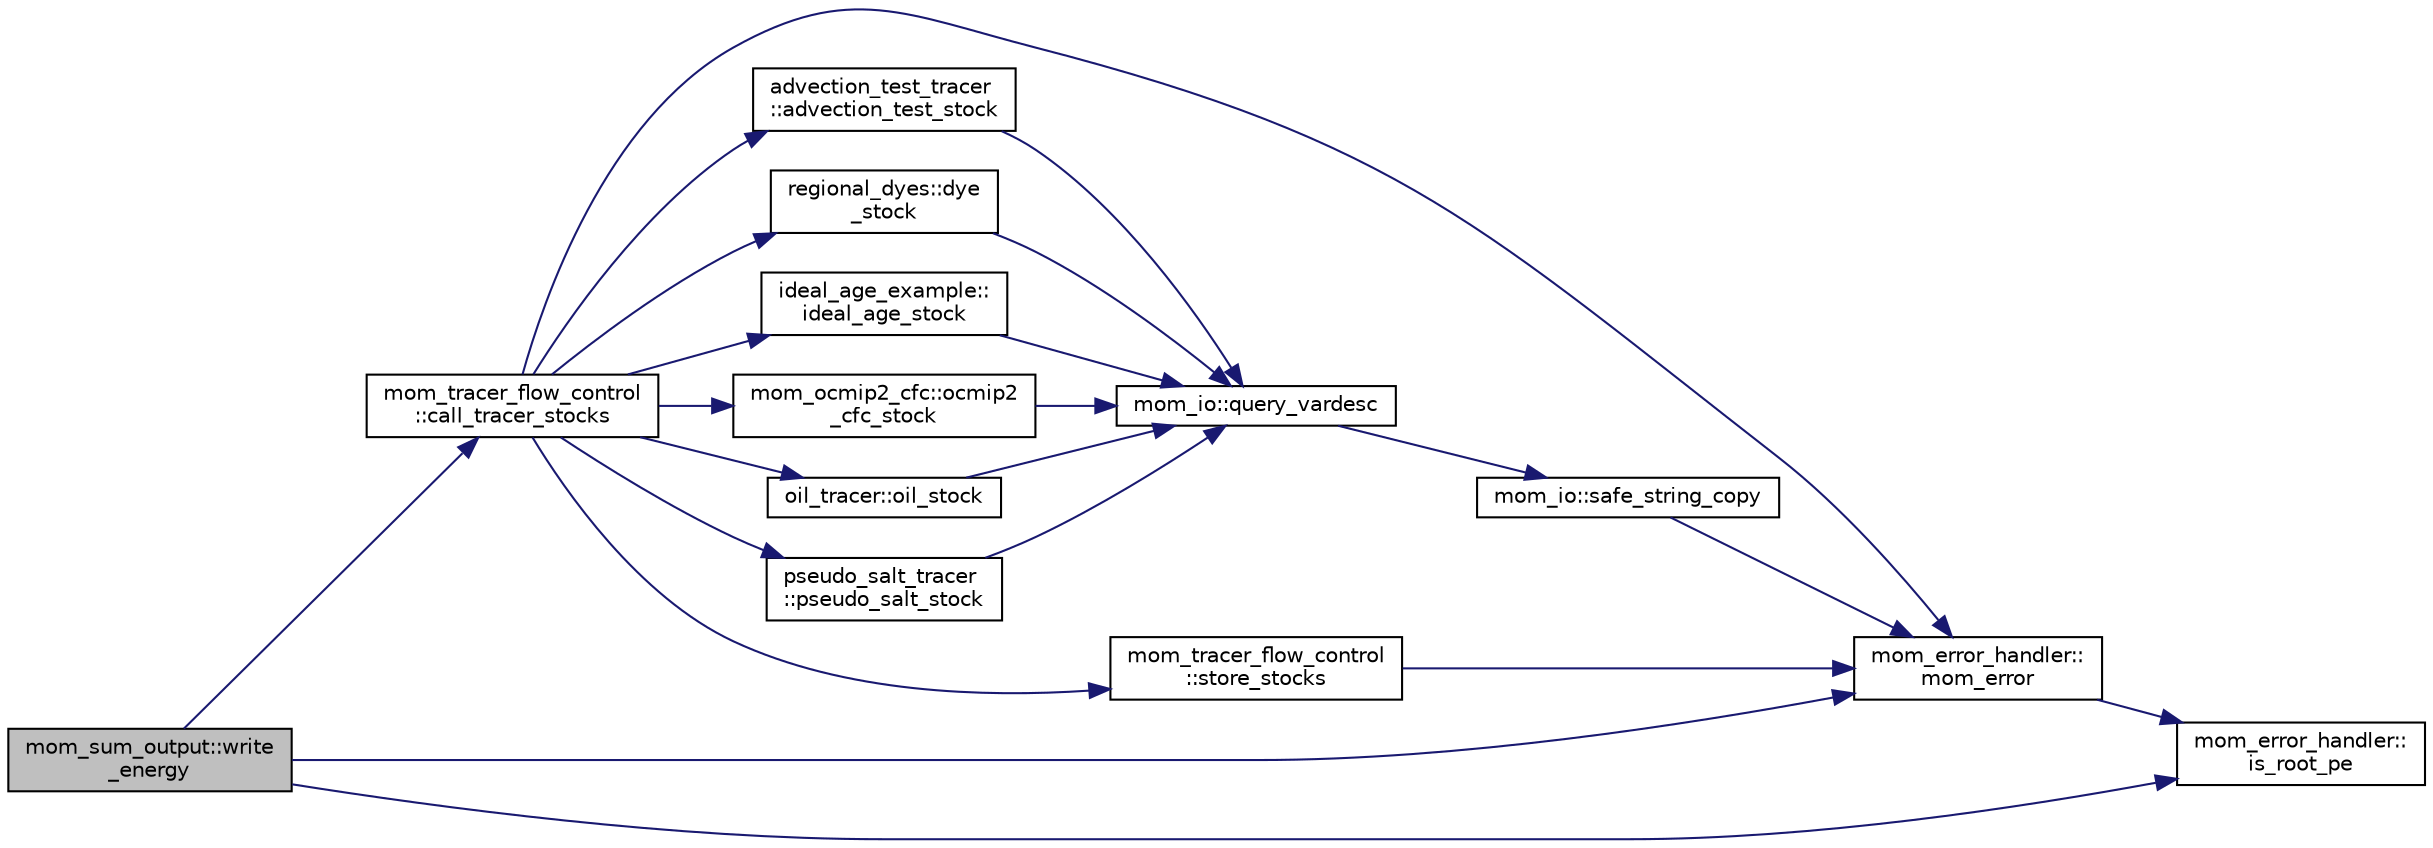 digraph "mom_sum_output::write_energy"
{
 // INTERACTIVE_SVG=YES
 // LATEX_PDF_SIZE
  edge [fontname="Helvetica",fontsize="10",labelfontname="Helvetica",labelfontsize="10"];
  node [fontname="Helvetica",fontsize="10",shape=record];
  rankdir="LR";
  Node1 [label="mom_sum_output::write\l_energy",height=0.2,width=0.4,color="black", fillcolor="grey75", style="filled", fontcolor="black",tooltip="This subroutine calculates and writes the total model energy, the energy and mass of each layer,..."];
  Node1 -> Node2 [color="midnightblue",fontsize="10",style="solid",fontname="Helvetica"];
  Node2 [label="mom_tracer_flow_control\l::call_tracer_stocks",height=0.2,width=0.4,color="black", fillcolor="white", style="filled",URL="$namespacemom__tracer__flow__control.html#afd8526344e928c8c9505c921bf37447f",tooltip="This subroutine calls all registered tracer packages to enable them to add to the surface state retur..."];
  Node2 -> Node3 [color="midnightblue",fontsize="10",style="solid",fontname="Helvetica"];
  Node3 [label="advection_test_tracer\l::advection_test_stock",height=0.2,width=0.4,color="black", fillcolor="white", style="filled",URL="$namespaceadvection__test__tracer.html#a1e3884b030df6c5107380b4ddd2fbce2",tooltip="Calculate the mass-weighted integral of all tracer stocks, returning the number of stocks it has calc..."];
  Node3 -> Node4 [color="midnightblue",fontsize="10",style="solid",fontname="Helvetica"];
  Node4 [label="mom_io::query_vardesc",height=0.2,width=0.4,color="black", fillcolor="white", style="filled",URL="$namespacemom__io.html#aa583d22dfaf16e3157b2741d838f5240",tooltip="This routine queries vardesc."];
  Node4 -> Node5 [color="midnightblue",fontsize="10",style="solid",fontname="Helvetica"];
  Node5 [label="mom_io::safe_string_copy",height=0.2,width=0.4,color="black", fillcolor="white", style="filled",URL="$namespacemom__io.html#ac4bc408e8b38dbd669842753f26ebf88",tooltip="Copies a string."];
  Node5 -> Node6 [color="midnightblue",fontsize="10",style="solid",fontname="Helvetica"];
  Node6 [label="mom_error_handler::\lmom_error",height=0.2,width=0.4,color="black", fillcolor="white", style="filled",URL="$namespacemom__error__handler.html#a460cfb79a06c29fc249952c2a3710d67",tooltip="This provides a convenient interface for writing an mpp_error message with run-time filter based on a..."];
  Node6 -> Node7 [color="midnightblue",fontsize="10",style="solid",fontname="Helvetica"];
  Node7 [label="mom_error_handler::\lis_root_pe",height=0.2,width=0.4,color="black", fillcolor="white", style="filled",URL="$namespacemom__error__handler.html#ad5f00a53059c72fe2332d1436c80ca71",tooltip="This returns .true. if the current PE is the root PE."];
  Node2 -> Node8 [color="midnightblue",fontsize="10",style="solid",fontname="Helvetica"];
  Node8 [label="regional_dyes::dye\l_stock",height=0.2,width=0.4,color="black", fillcolor="white", style="filled",URL="$namespaceregional__dyes.html#a0641ff9c663bcfacdd597a79f63d15e0",tooltip="This function calculates the mass-weighted integral of all tracer stocks, returning the number of sto..."];
  Node8 -> Node4 [color="midnightblue",fontsize="10",style="solid",fontname="Helvetica"];
  Node2 -> Node9 [color="midnightblue",fontsize="10",style="solid",fontname="Helvetica"];
  Node9 [label="ideal_age_example::\lideal_age_stock",height=0.2,width=0.4,color="black", fillcolor="white", style="filled",URL="$namespaceideal__age__example.html#a2300d82e30802a3127f4a63277d37776",tooltip="Calculates the mass-weighted integral of all tracer stocks, returning the number of stocks it has cal..."];
  Node9 -> Node4 [color="midnightblue",fontsize="10",style="solid",fontname="Helvetica"];
  Node2 -> Node6 [color="midnightblue",fontsize="10",style="solid",fontname="Helvetica"];
  Node2 -> Node10 [color="midnightblue",fontsize="10",style="solid",fontname="Helvetica"];
  Node10 [label="mom_ocmip2_cfc::ocmip2\l_cfc_stock",height=0.2,width=0.4,color="black", fillcolor="white", style="filled",URL="$namespacemom__ocmip2__cfc.html#ac3c9967ff09b37934eb5ef51535e7ee3",tooltip="This function calculates the mass-weighted integral of all tracer stocks, returning the number of sto..."];
  Node10 -> Node4 [color="midnightblue",fontsize="10",style="solid",fontname="Helvetica"];
  Node2 -> Node11 [color="midnightblue",fontsize="10",style="solid",fontname="Helvetica"];
  Node11 [label="oil_tracer::oil_stock",height=0.2,width=0.4,color="black", fillcolor="white", style="filled",URL="$namespaceoil__tracer.html#ac8964b16549dba8fc850e4af15af8029",tooltip="Calculate the mass-weighted integral of the oil tracer stocks, returning the number of stocks it has ..."];
  Node11 -> Node4 [color="midnightblue",fontsize="10",style="solid",fontname="Helvetica"];
  Node2 -> Node12 [color="midnightblue",fontsize="10",style="solid",fontname="Helvetica"];
  Node12 [label="pseudo_salt_tracer\l::pseudo_salt_stock",height=0.2,width=0.4,color="black", fillcolor="white", style="filled",URL="$namespacepseudo__salt__tracer.html#a282f3c84b7e7ccdaa6d9344342705a6e",tooltip="Calculates the mass-weighted integral of all tracer stocks, returning the number of stocks it has cal..."];
  Node12 -> Node4 [color="midnightblue",fontsize="10",style="solid",fontname="Helvetica"];
  Node2 -> Node13 [color="midnightblue",fontsize="10",style="solid",fontname="Helvetica"];
  Node13 [label="mom_tracer_flow_control\l::store_stocks",height=0.2,width=0.4,color="black", fillcolor="white", style="filled",URL="$namespacemom__tracer__flow__control.html#ad43ea30fa52fcb930db39037f5d7e6b9",tooltip="This routine stores the stocks and does error handling for call_tracer_stocks."];
  Node13 -> Node6 [color="midnightblue",fontsize="10",style="solid",fontname="Helvetica"];
  Node1 -> Node7 [color="midnightblue",fontsize="10",style="solid",fontname="Helvetica"];
  Node1 -> Node6 [color="midnightblue",fontsize="10",style="solid",fontname="Helvetica"];
}
